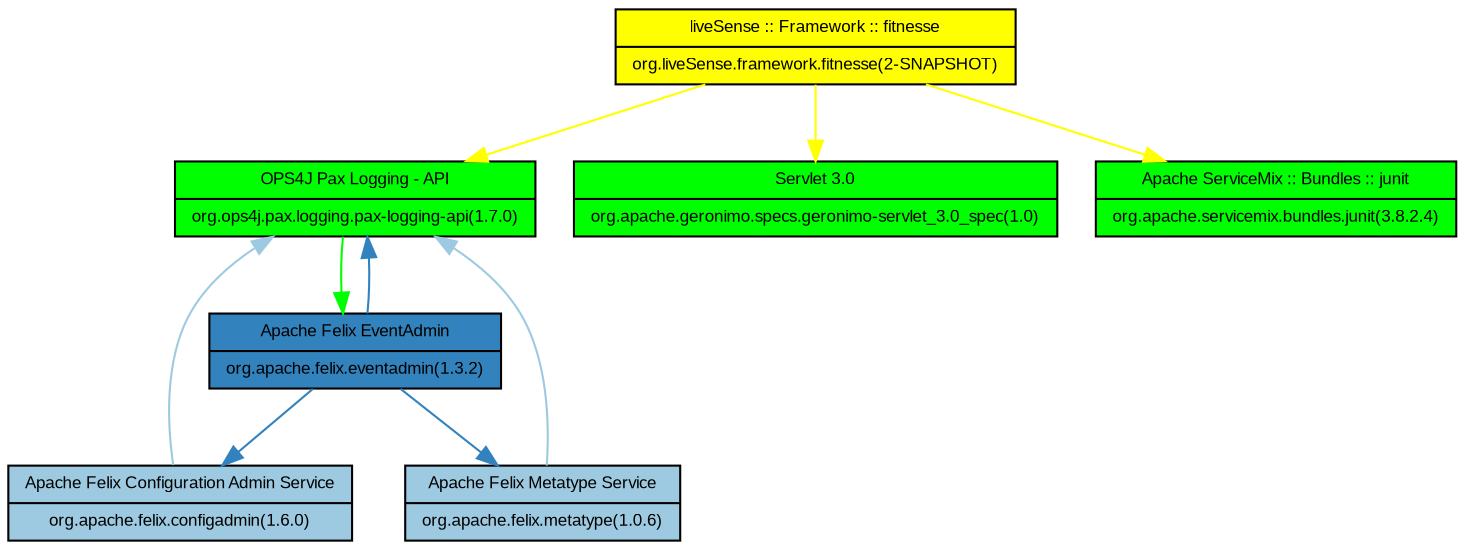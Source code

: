 digraph {
	node[shape=record, fontname="Arial", fontsize=8]node [style=filled, fillcolor=yellow, label= "{liveSense :: Framework :: fitnesse | org.liveSense.framework.fitnesse(2-SNAPSHOT)}"] org_liveSense_framework_fitnesse;
node [style=filled, fillcolor=green, label= "{OPS4J Pax Logging - API | org.ops4j.pax.logging.pax-logging-api(1.7.0)}"] org_ops4j_pax_logging_pax_logging_api;
node [style=filled, fillcolor=green, label= "{Servlet 3.0 | org.apache.geronimo.specs.geronimo-servlet_3.0_spec(1.0)}"] org_apache_geronimo_specs_geronimo_servlet_3_0_spec;
node [style=filled, fillcolor=green, label= "{Apache ServiceMix :: Bundles :: junit | org.apache.servicemix.bundles.junit(3.8.2.4)}"] org_apache_servicemix_bundles_junit;
node [style=filled, fillcolor="/blues3/3", label= "{Apache Felix EventAdmin | org.apache.felix.eventadmin(1.3.2)}"] org_apache_felix_eventadmin;
node [style=filled, fillcolor="/blues3/2", label= "{Apache Felix Configuration Admin Service | org.apache.felix.configadmin(1.6.0)}"] org_apache_felix_configadmin;
node [style=filled, fillcolor="/blues3/2", label= "{Apache Felix Metatype Service | org.apache.felix.metatype(1.0.6)}"] org_apache_felix_metatype;
org_liveSense_framework_fitnesse -> org_ops4j_pax_logging_pax_logging_api [color=yellow];
org_liveSense_framework_fitnesse -> org_apache_geronimo_specs_geronimo_servlet_3_0_spec [color=yellow];
org_liveSense_framework_fitnesse -> org_apache_servicemix_bundles_junit [color=yellow];
org_ops4j_pax_logging_pax_logging_api -> org_apache_felix_eventadmin [color=green];
org_apache_felix_eventadmin -> org_ops4j_pax_logging_pax_logging_api [color="/blues3/3"];
org_apache_felix_eventadmin -> org_apache_felix_configadmin [color="/blues3/3"];
org_apache_felix_eventadmin -> org_apache_felix_metatype [color="/blues3/3"];
org_apache_felix_configadmin -> org_ops4j_pax_logging_pax_logging_api [color="/blues3/2"];
org_apache_felix_metatype -> org_ops4j_pax_logging_pax_logging_api [color="/blues3/2"];
{rank=same;org_ops4j_pax_logging_pax_logging_api;org_apache_geronimo_specs_geronimo_servlet_3_0_spec;org_apache_servicemix_bundles_junit;};}

